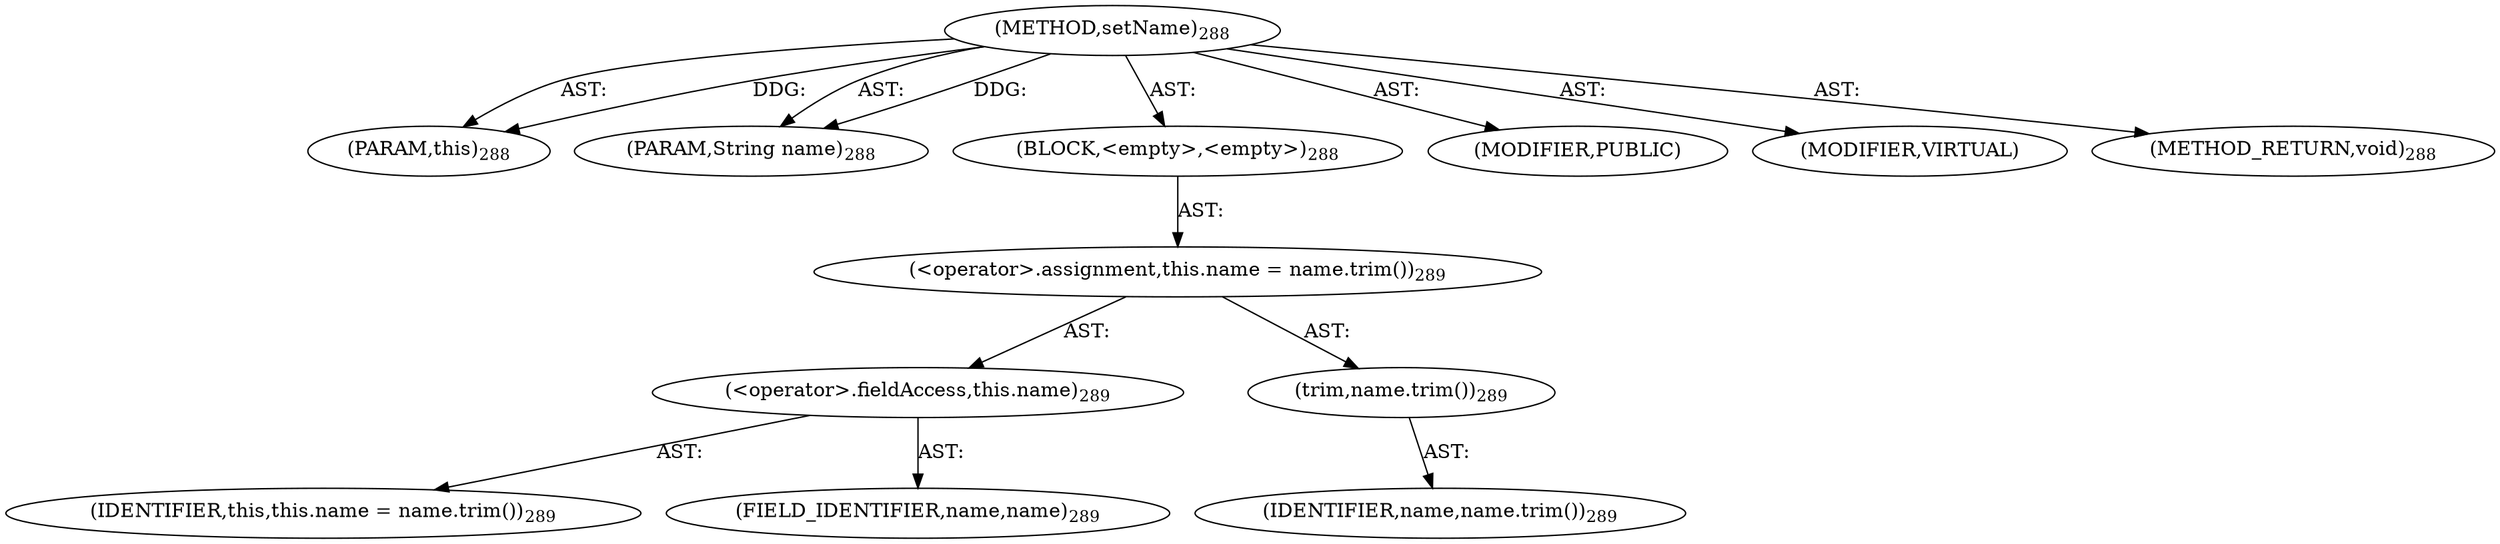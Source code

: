 digraph "setName" {  
"111669149711" [label = <(METHOD,setName)<SUB>288</SUB>> ]
"115964117002" [label = <(PARAM,this)<SUB>288</SUB>> ]
"115964117083" [label = <(PARAM,String name)<SUB>288</SUB>> ]
"25769803794" [label = <(BLOCK,&lt;empty&gt;,&lt;empty&gt;)<SUB>288</SUB>> ]
"30064771118" [label = <(&lt;operator&gt;.assignment,this.name = name.trim())<SUB>289</SUB>> ]
"30064771119" [label = <(&lt;operator&gt;.fieldAccess,this.name)<SUB>289</SUB>> ]
"68719476748" [label = <(IDENTIFIER,this,this.name = name.trim())<SUB>289</SUB>> ]
"55834574868" [label = <(FIELD_IDENTIFIER,name,name)<SUB>289</SUB>> ]
"30064771120" [label = <(trim,name.trim())<SUB>289</SUB>> ]
"68719476881" [label = <(IDENTIFIER,name,name.trim())<SUB>289</SUB>> ]
"133143986215" [label = <(MODIFIER,PUBLIC)> ]
"133143986216" [label = <(MODIFIER,VIRTUAL)> ]
"128849018895" [label = <(METHOD_RETURN,void)<SUB>288</SUB>> ]
  "111669149711" -> "115964117002"  [ label = "AST: "] 
  "111669149711" -> "115964117083"  [ label = "AST: "] 
  "111669149711" -> "25769803794"  [ label = "AST: "] 
  "111669149711" -> "133143986215"  [ label = "AST: "] 
  "111669149711" -> "133143986216"  [ label = "AST: "] 
  "111669149711" -> "128849018895"  [ label = "AST: "] 
  "25769803794" -> "30064771118"  [ label = "AST: "] 
  "30064771118" -> "30064771119"  [ label = "AST: "] 
  "30064771118" -> "30064771120"  [ label = "AST: "] 
  "30064771119" -> "68719476748"  [ label = "AST: "] 
  "30064771119" -> "55834574868"  [ label = "AST: "] 
  "30064771120" -> "68719476881"  [ label = "AST: "] 
  "111669149711" -> "115964117002"  [ label = "DDG: "] 
  "111669149711" -> "115964117083"  [ label = "DDG: "] 
}
